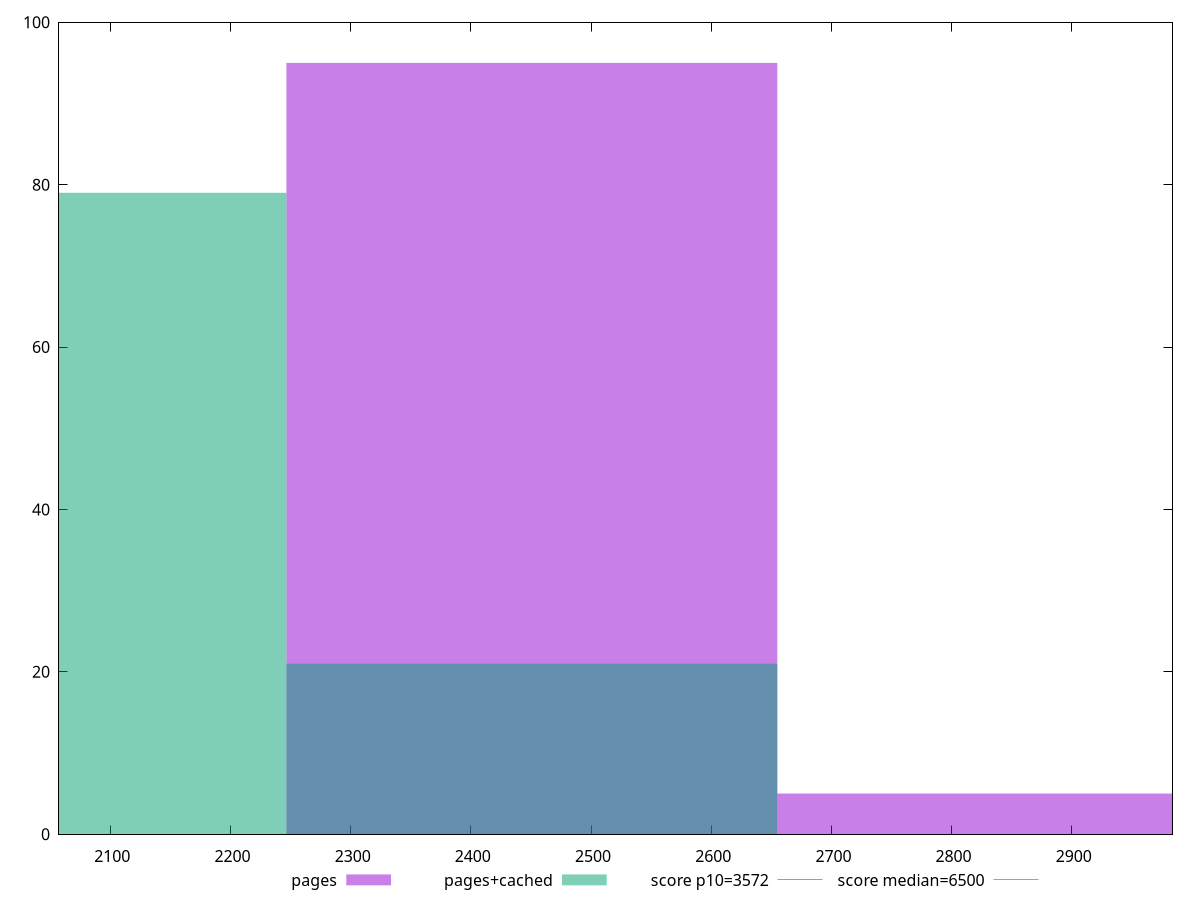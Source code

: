 reset

$pages <<EOF
2450.7386589500916 95
2859.19510210844 5
EOF

$pagesCached <<EOF
2450.7386589500916 21
2042.2822157917428 79
EOF

set key outside below
set boxwidth 408.4564431583486
set xrange [2057.28075:2983.837]
set yrange [0:100]
set trange [0:100]
set style fill transparent solid 0.5 noborder

set parametric
set terminal svg size 640, 500 enhanced background rgb 'white'
set output "report_00018_2021-02-10T15-25-16.877Z/first-cpu-idle/comparison/histogram/0_vs_1.svg"

plot $pages title "pages" with boxes, \
     $pagesCached title "pages+cached" with boxes, \
     3572,t title "score p10=3572", \
     6500,t title "score median=6500"

reset
